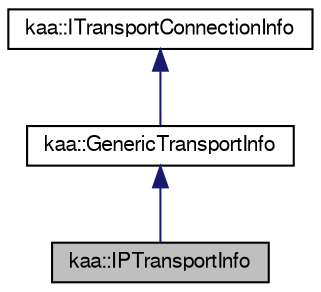 digraph "kaa::IPTransportInfo"
{
  bgcolor="transparent";
  edge [fontname="FreeSans",fontsize="10",labelfontname="FreeSans",labelfontsize="10"];
  node [fontname="FreeSans",fontsize="10",shape=record];
  Node1 [label="kaa::IPTransportInfo",height=0.2,width=0.4,color="black", fillcolor="grey75", style="filled" fontcolor="black"];
  Node2 -> Node1 [dir="back",color="midnightblue",fontsize="10",style="solid",fontname="FreeSans"];
  Node2 [label="kaa::GenericTransportInfo",height=0.2,width=0.4,color="black",URL="$classkaa_1_1GenericTransportInfo.html"];
  Node3 -> Node2 [dir="back",color="midnightblue",fontsize="10",style="solid",fontname="FreeSans"];
  Node3 [label="kaa::ITransportConnectionInfo",height=0.2,width=0.4,color="black",URL="$classkaa_1_1ITransportConnectionInfo.html"];
}
